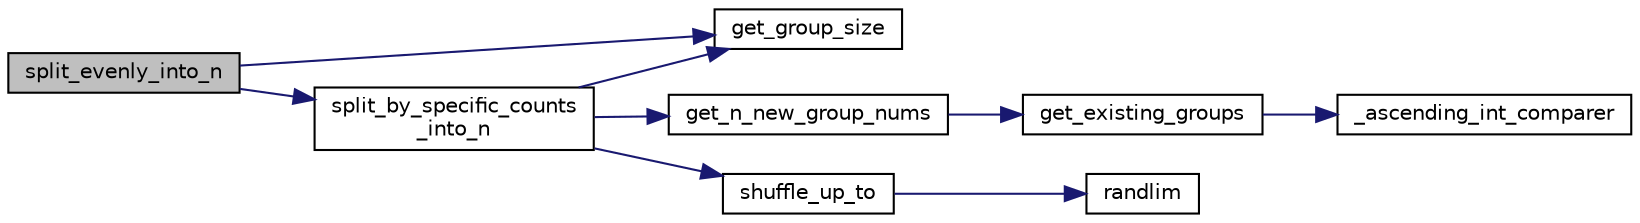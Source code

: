 digraph "split_evenly_into_n"
{
 // LATEX_PDF_SIZE
  edge [fontname="Helvetica",fontsize="10",labelfontname="Helvetica",labelfontsize="10"];
  node [fontname="Helvetica",fontsize="10",shape=record];
  rankdir="LR";
  Node1 [label="split_evenly_into_n",height=0.2,width=0.4,color="black", fillcolor="grey75", style="filled", fontcolor="black",tooltip="Split a group into n groups of equal size (or size differing only by one, if n does not perfectly div..."];
  Node1 -> Node2 [color="midnightblue",fontsize="10",style="solid",fontname="Helvetica"];
  Node2 [label="get_group_size",height=0.2,width=0.4,color="black", fillcolor="white", style="filled",URL="$group__getters.html#gad6d2b66296cd80f5bfe303e06de7935c",tooltip="Function to count the number of genotypes that currently belong to the specified group."];
  Node1 -> Node3 [color="midnightblue",fontsize="10",style="solid",fontname="Helvetica"];
  Node3 [label="split_by_specific_counts\l_into_n",height=0.2,width=0.4,color="black", fillcolor="white", style="filled",URL="$group__groupmod.html#ga8fe9bd972582622c399c8b6a7c81a6d1",tooltip="Split a group into n groups of equal size (or size differing only by one, if n does not perfectly div..."];
  Node3 -> Node2 [color="midnightblue",fontsize="10",style="solid",fontname="Helvetica"];
  Node3 -> Node4 [color="midnightblue",fontsize="10",style="solid",fontname="Helvetica"];
  Node4 [label="get_n_new_group_nums",height=0.2,width=0.4,color="black", fillcolor="white", style="filled",URL="$group__supporters.html#ga71dbb7fd0d0317d24aa06b6bbb472367",tooltip="Function to identify the next n sequential integers that do not identify a group that currently has m..."];
  Node4 -> Node5 [color="midnightblue",fontsize="10",style="solid",fontname="Helvetica"];
  Node5 [label="get_existing_groups",height=0.2,width=0.4,color="black", fillcolor="white", style="filled",URL="$group__getters.html#ga9e5a5fb63d74d84617d91d4ae9acf1ee",tooltip="Identify every group number that currently has members."];
  Node5 -> Node6 [color="midnightblue",fontsize="10",style="solid",fontname="Helvetica"];
  Node6 [label="_ascending_int_comparer",height=0.2,width=0.4,color="black", fillcolor="white", style="filled",URL="$group__supporters.html#gadae2e9f7e1061cb20426ba2333b7629b",tooltip="Comparator function for qsort."];
  Node3 -> Node7 [color="midnightblue",fontsize="10",style="solid",fontname="Helvetica"];
  Node7 [label="shuffle_up_to",height=0.2,width=0.4,color="black", fillcolor="white", style="filled",URL="$group__supporters.html#gaa471b9b9b77c8010dff8d318e9a968a7",tooltip="Produce a random ordering of the first n elements in an array of integers using a (partial) Fisher-Ya..."];
  Node7 -> Node8 [color="midnightblue",fontsize="10",style="solid",fontname="Helvetica"];
  Node8 [label="randlim",height=0.2,width=0.4,color="black", fillcolor="white", style="filled",URL="$group__maths.html#ga89e066191f12e056cebb8d2cd74a2a29",tooltip="Generate an integer randomly between 0 and limit inclusive."];
}
